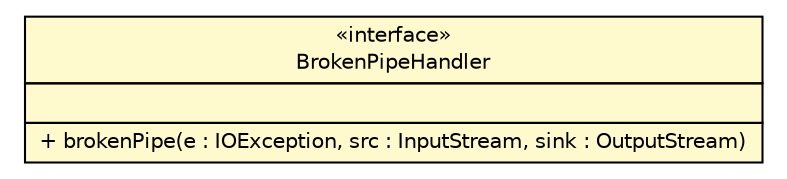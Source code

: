#!/usr/local/bin/dot
#
# Class diagram 
# Generated by UMLGraph version R5_6 (http://www.umlgraph.org/)
#

digraph G {
	edge [fontname="Helvetica",fontsize=10,labelfontname="Helvetica",labelfontsize=10];
	node [fontname="Helvetica",fontsize=10,shape=plaintext];
	nodesep=0.25;
	ranksep=0.5;
	// sorcer.util.exec.ExecUtils.BrokenPipeHandler
	c139763 [label=<<table title="sorcer.util.exec.ExecUtils.BrokenPipeHandler" border="0" cellborder="1" cellspacing="0" cellpadding="2" port="p" bgcolor="lemonChiffon" href="./ExecUtils.BrokenPipeHandler.html">
		<tr><td><table border="0" cellspacing="0" cellpadding="1">
<tr><td align="center" balign="center"> &#171;interface&#187; </td></tr>
<tr><td align="center" balign="center"> BrokenPipeHandler </td></tr>
		</table></td></tr>
		<tr><td><table border="0" cellspacing="0" cellpadding="1">
<tr><td align="left" balign="left">  </td></tr>
		</table></td></tr>
		<tr><td><table border="0" cellspacing="0" cellpadding="1">
<tr><td align="left" balign="left"> + brokenPipe(e : IOException, src : InputStream, sink : OutputStream) </td></tr>
		</table></td></tr>
		</table>>, URL="./ExecUtils.BrokenPipeHandler.html", fontname="Helvetica", fontcolor="black", fontsize=10.0];
}

